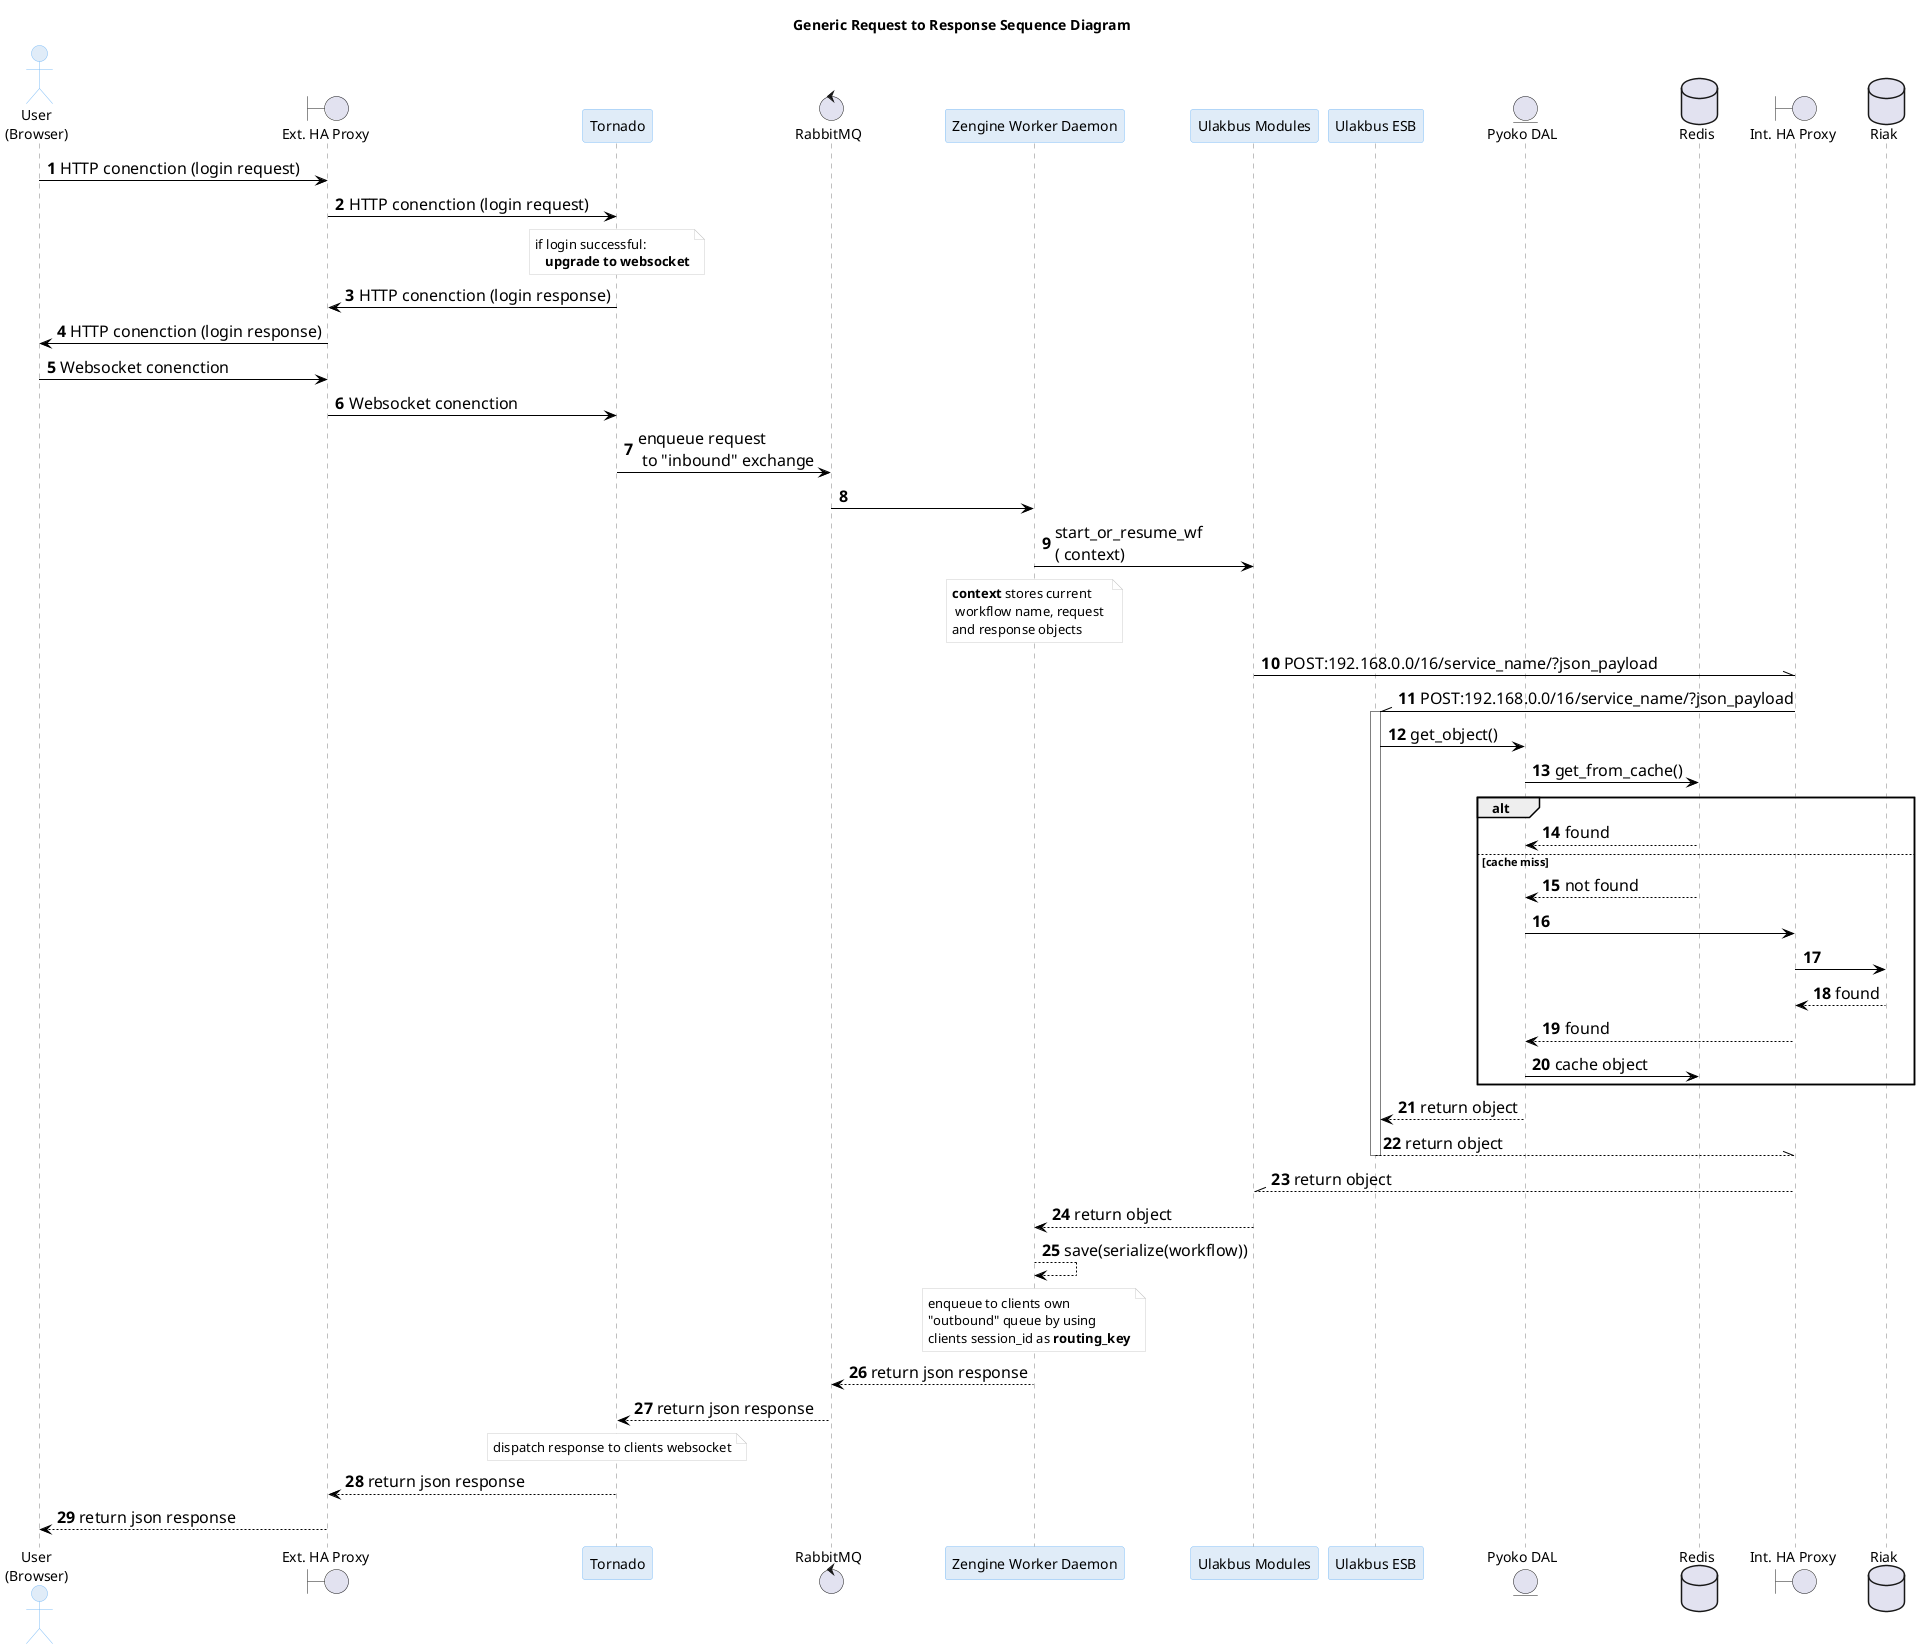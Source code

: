 @startuml
autonumber

title Generic Request to Response Sequence Diagram

'skinparam defaultFontSize 16
skinparam sequenceArrowFontSize 16
skinparam NoteBackgroundColor #ffffff
skinparam NoteBorderColor #cccccc
skinparam sequenceArrowColor #black
skinparam sequenceLifeLineBorderColor #gray
skinparam actorBackgroundColor #E0ECF8
skinparam actorBorderColor #81BEF7
skinparam participantBackgroundColor #E0ECF8
skinparam participantBorderColor #81BEF7


actor "User\n(Browser)" as brw
boundary "Ext. HA Proxy" as ehp
participant "Tornado" as tor
control "RabbitMQ" as rmq
participant "Zengine Worker Daemon" as zen
'control "SpiffWorkflow" as wfe
participant "Ulakbus Modules" as modls
participant "Ulakbus ESB" as zato
entity "Pyoko DAL" as pyoko
database "Redis" as c
boundary "Int. HA Proxy" as ihp
database "Riak" as riak


brw -> ehp: HTTP conenction (login request)
ehp -> tor : HTTP conenction (login request)

note over tor : if login successful: \n   <b>upgrade to websocket</b>
ehp <- tor : HTTP conenction (login response)
brw <- ehp: HTTP conenction (login response)

brw -> ehp: Websocket conenction
ehp -> tor : Websocket conenction

tor -> rmq: enqueue request \n to "inbound" exchange

rmq -> zen:

zen -> modls :start_or_resume_wf\n( context)
note over zen : <b>context</b> stores current \n workflow name, request \nand response objects

'wfe -> wfe :execute READY \n tasks with context
'wfe -> modls :job_specific_call(context)


modls -\\ ihp : POST:192.168.0.0/16/service_name/?json_payload

ihp -\\ zato : POST:192.168.0.0/16/service_name/?json_payload
activate zato
zato -> pyoko  : get_object()

pyoko -> c : get_from_cache()

alt
pyoko <--  c: found
else cache miss

pyoko <--  c: not found
pyoko -> ihp
ihp -> riak
ihp <-- riak: found
pyoko <-- ihp : found
pyoko -> c: cache object

end

zato <-- pyoko : return object

ihp //-- zato : return object
deactivate zato
modls //-- ihp : return object

zen <-- modls  : return object

'wfe --> wfe  : mark_current_task\n(COMPLETE)


'zen <--  wfe: return json data
zen --> zen : save(serialize(workflow))

note over zen : enqueue to clients own \n"outbound" queue by using \nclients session_id as <b>routing_key</b>
rmq <--  zen : return json response

tor <--  rmq : return json response

note over tor : dispatch response to clients websocket
ehp <-- tor  : return json response

brw <-- ehp : return json response

@enduml
